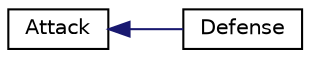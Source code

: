 digraph "Graphical Class Hierarchy"
{
 // LATEX_PDF_SIZE
  edge [fontname="Helvetica",fontsize="10",labelfontname="Helvetica",labelfontsize="10"];
  node [fontname="Helvetica",fontsize="10",shape=record];
  rankdir="LR";
  Node0 [label="Attack",height=0.2,width=0.4,color="black", fillcolor="white", style="filled",URL="$classAttack.html",tooltip=" "];
  Node0 -> Node1 [dir="back",color="midnightblue",fontsize="10",style="solid",fontname="Helvetica"];
  Node1 [label="Defense",height=0.2,width=0.4,color="black", fillcolor="white", style="filled",URL="$classDefense.html",tooltip=" "];
}
